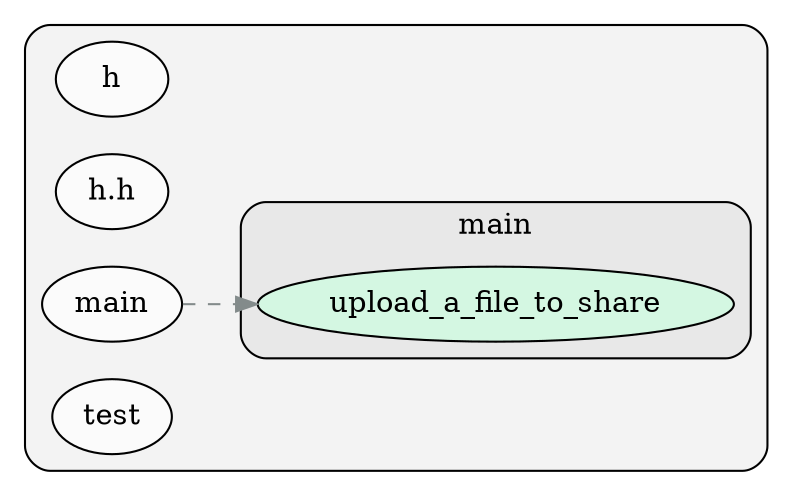digraph G {
    graph [rankdir=LR, clusterrank="local"];
    subgraph cluster_G {

        graph [style="filled,rounded", fillcolor="#80808018", label=""];
        h [label="h", style="filled", fillcolor="#ffffffb2", fontcolor="#000000", group="0"];
        h__h [label="h.h", style="filled", fillcolor="#ffffffb2", fontcolor="#000000", group="1"];
        main [label="main", style="filled", fillcolor="#ffffffb2", fontcolor="#000000", group="2"];
        test [label="test", style="filled", fillcolor="#ffffffb2", fontcolor="#000000", group="3"];
        subgraph cluster_main {

            graph [style="filled,rounded", fillcolor="#80808018", label="main"];
            main__upload_a_file_to_share [label="upload_a_file_to_share", style="filled", fillcolor="#ccfee0b2", fontcolor="#000000", group="2"];
        }
    }
        main -> main__upload_a_file_to_share [style="dashed",  color="#838b8b"];
    }
